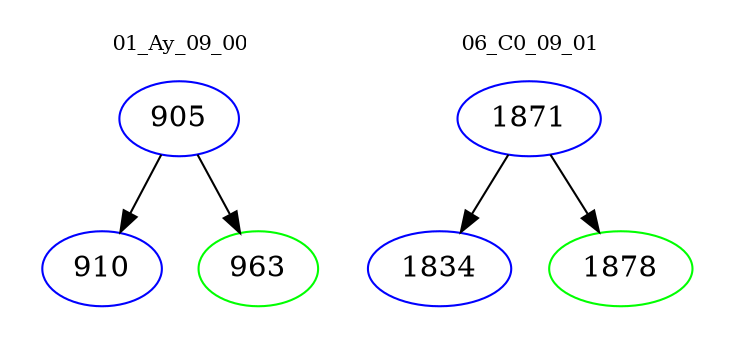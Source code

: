 digraph{
subgraph cluster_0 {
color = white
label = "01_Ay_09_00";
fontsize=10;
T0_905 [label="905", color="blue"]
T0_905 -> T0_910 [color="black"]
T0_910 [label="910", color="blue"]
T0_905 -> T0_963 [color="black"]
T0_963 [label="963", color="green"]
}
subgraph cluster_1 {
color = white
label = "06_C0_09_01";
fontsize=10;
T1_1871 [label="1871", color="blue"]
T1_1871 -> T1_1834 [color="black"]
T1_1834 [label="1834", color="blue"]
T1_1871 -> T1_1878 [color="black"]
T1_1878 [label="1878", color="green"]
}
}
